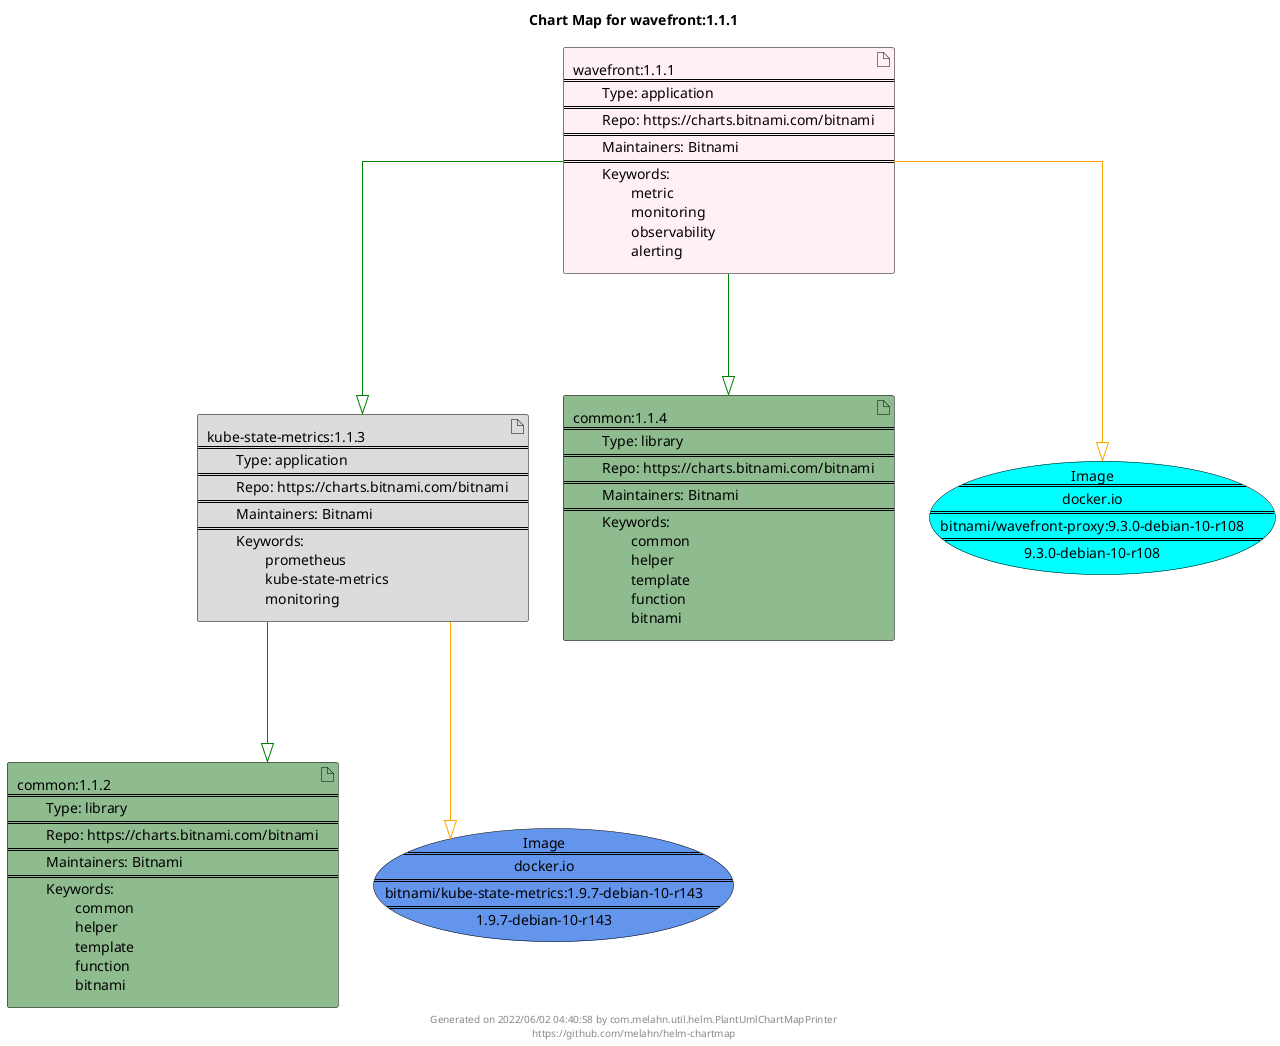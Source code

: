 @startuml
skinparam linetype ortho
skinparam backgroundColor white
skinparam usecaseBorderColor black
skinparam usecaseArrowColor LightSlateGray
skinparam artifactBorderColor black
skinparam artifactArrowColor LightSlateGray

title Chart Map for wavefront:1.1.1

'There are 4 referenced Helm Charts
artifact "common:1.1.2\n====\n\tType: library\n====\n\tRepo: https://charts.bitnami.com/bitnami\n====\n\tMaintainers: Bitnami\n====\n\tKeywords: \n\t\tcommon\n\t\thelper\n\t\ttemplate\n\t\tfunction\n\t\tbitnami" as common_1_1_2 #DarkSeaGreen
artifact "wavefront:1.1.1\n====\n\tType: application\n====\n\tRepo: https://charts.bitnami.com/bitnami\n====\n\tMaintainers: Bitnami\n====\n\tKeywords: \n\t\tmetric\n\t\tmonitoring\n\t\tobservability\n\t\talerting" as wavefront_1_1_1 #LavenderBlush
artifact "kube-state-metrics:1.1.3\n====\n\tType: application\n====\n\tRepo: https://charts.bitnami.com/bitnami\n====\n\tMaintainers: Bitnami\n====\n\tKeywords: \n\t\tprometheus\n\t\tkube-state-metrics\n\t\tmonitoring" as kube_state_metrics_1_1_3 #Gainsboro
artifact "common:1.1.4\n====\n\tType: library\n====\n\tRepo: https://charts.bitnami.com/bitnami\n====\n\tMaintainers: Bitnami\n====\n\tKeywords: \n\t\tcommon\n\t\thelper\n\t\ttemplate\n\t\tfunction\n\t\tbitnami" as common_1_1_4 #DarkSeaGreen

'There are 2 referenced Docker Images
usecase "Image\n====\ndocker.io\n====\nbitnami/wavefront-proxy:9.3.0-debian-10-r108\n====\n9.3.0-debian-10-r108" as docker_io_bitnami_wavefront_proxy_9_3_0_debian_10_r108 #Cyan
usecase "Image\n====\ndocker.io\n====\nbitnami/kube-state-metrics:1.9.7-debian-10-r143\n====\n1.9.7-debian-10-r143" as docker_io_bitnami_kube_state_metrics_1_9_7_debian_10_r143 #CornflowerBlue

'Chart Dependencies
wavefront_1_1_1--[#green]-|>kube_state_metrics_1_1_3
kube_state_metrics_1_1_3--[#green]-|>common_1_1_2
wavefront_1_1_1--[#green]-|>common_1_1_4
wavefront_1_1_1--[#orange]-|>docker_io_bitnami_wavefront_proxy_9_3_0_debian_10_r108
kube_state_metrics_1_1_3--[#orange]-|>docker_io_bitnami_kube_state_metrics_1_9_7_debian_10_r143

center footer Generated on 2022/06/02 04:40:58 by com.melahn.util.helm.PlantUmlChartMapPrinter\nhttps://github.com/melahn/helm-chartmap
@enduml
